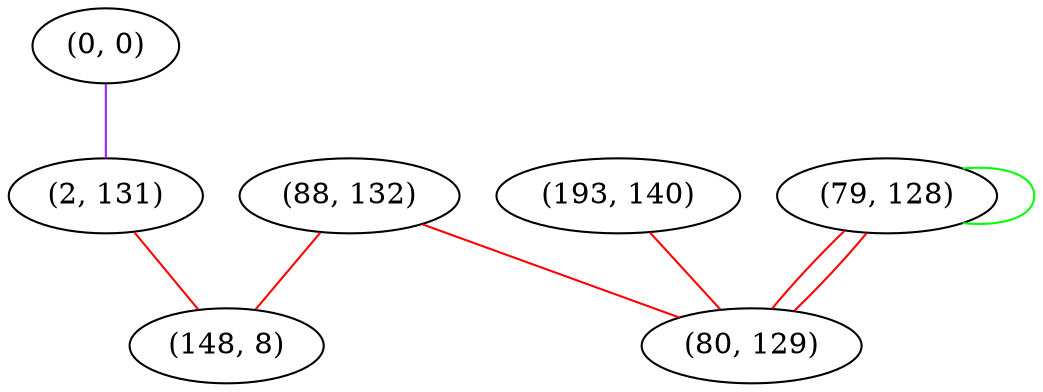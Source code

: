 graph "" {
"(0, 0)";
"(193, 140)";
"(79, 128)";
"(88, 132)";
"(80, 129)";
"(2, 131)";
"(148, 8)";
"(0, 0)" -- "(2, 131)"  [color=purple, key=0, weight=4];
"(193, 140)" -- "(80, 129)"  [color=red, key=0, weight=1];
"(79, 128)" -- "(80, 129)"  [color=red, key=0, weight=1];
"(79, 128)" -- "(80, 129)"  [color=red, key=1, weight=1];
"(79, 128)" -- "(79, 128)"  [color=green, key=0, weight=2];
"(88, 132)" -- "(80, 129)"  [color=red, key=0, weight=1];
"(88, 132)" -- "(148, 8)"  [color=red, key=0, weight=1];
"(2, 131)" -- "(148, 8)"  [color=red, key=0, weight=1];
}
